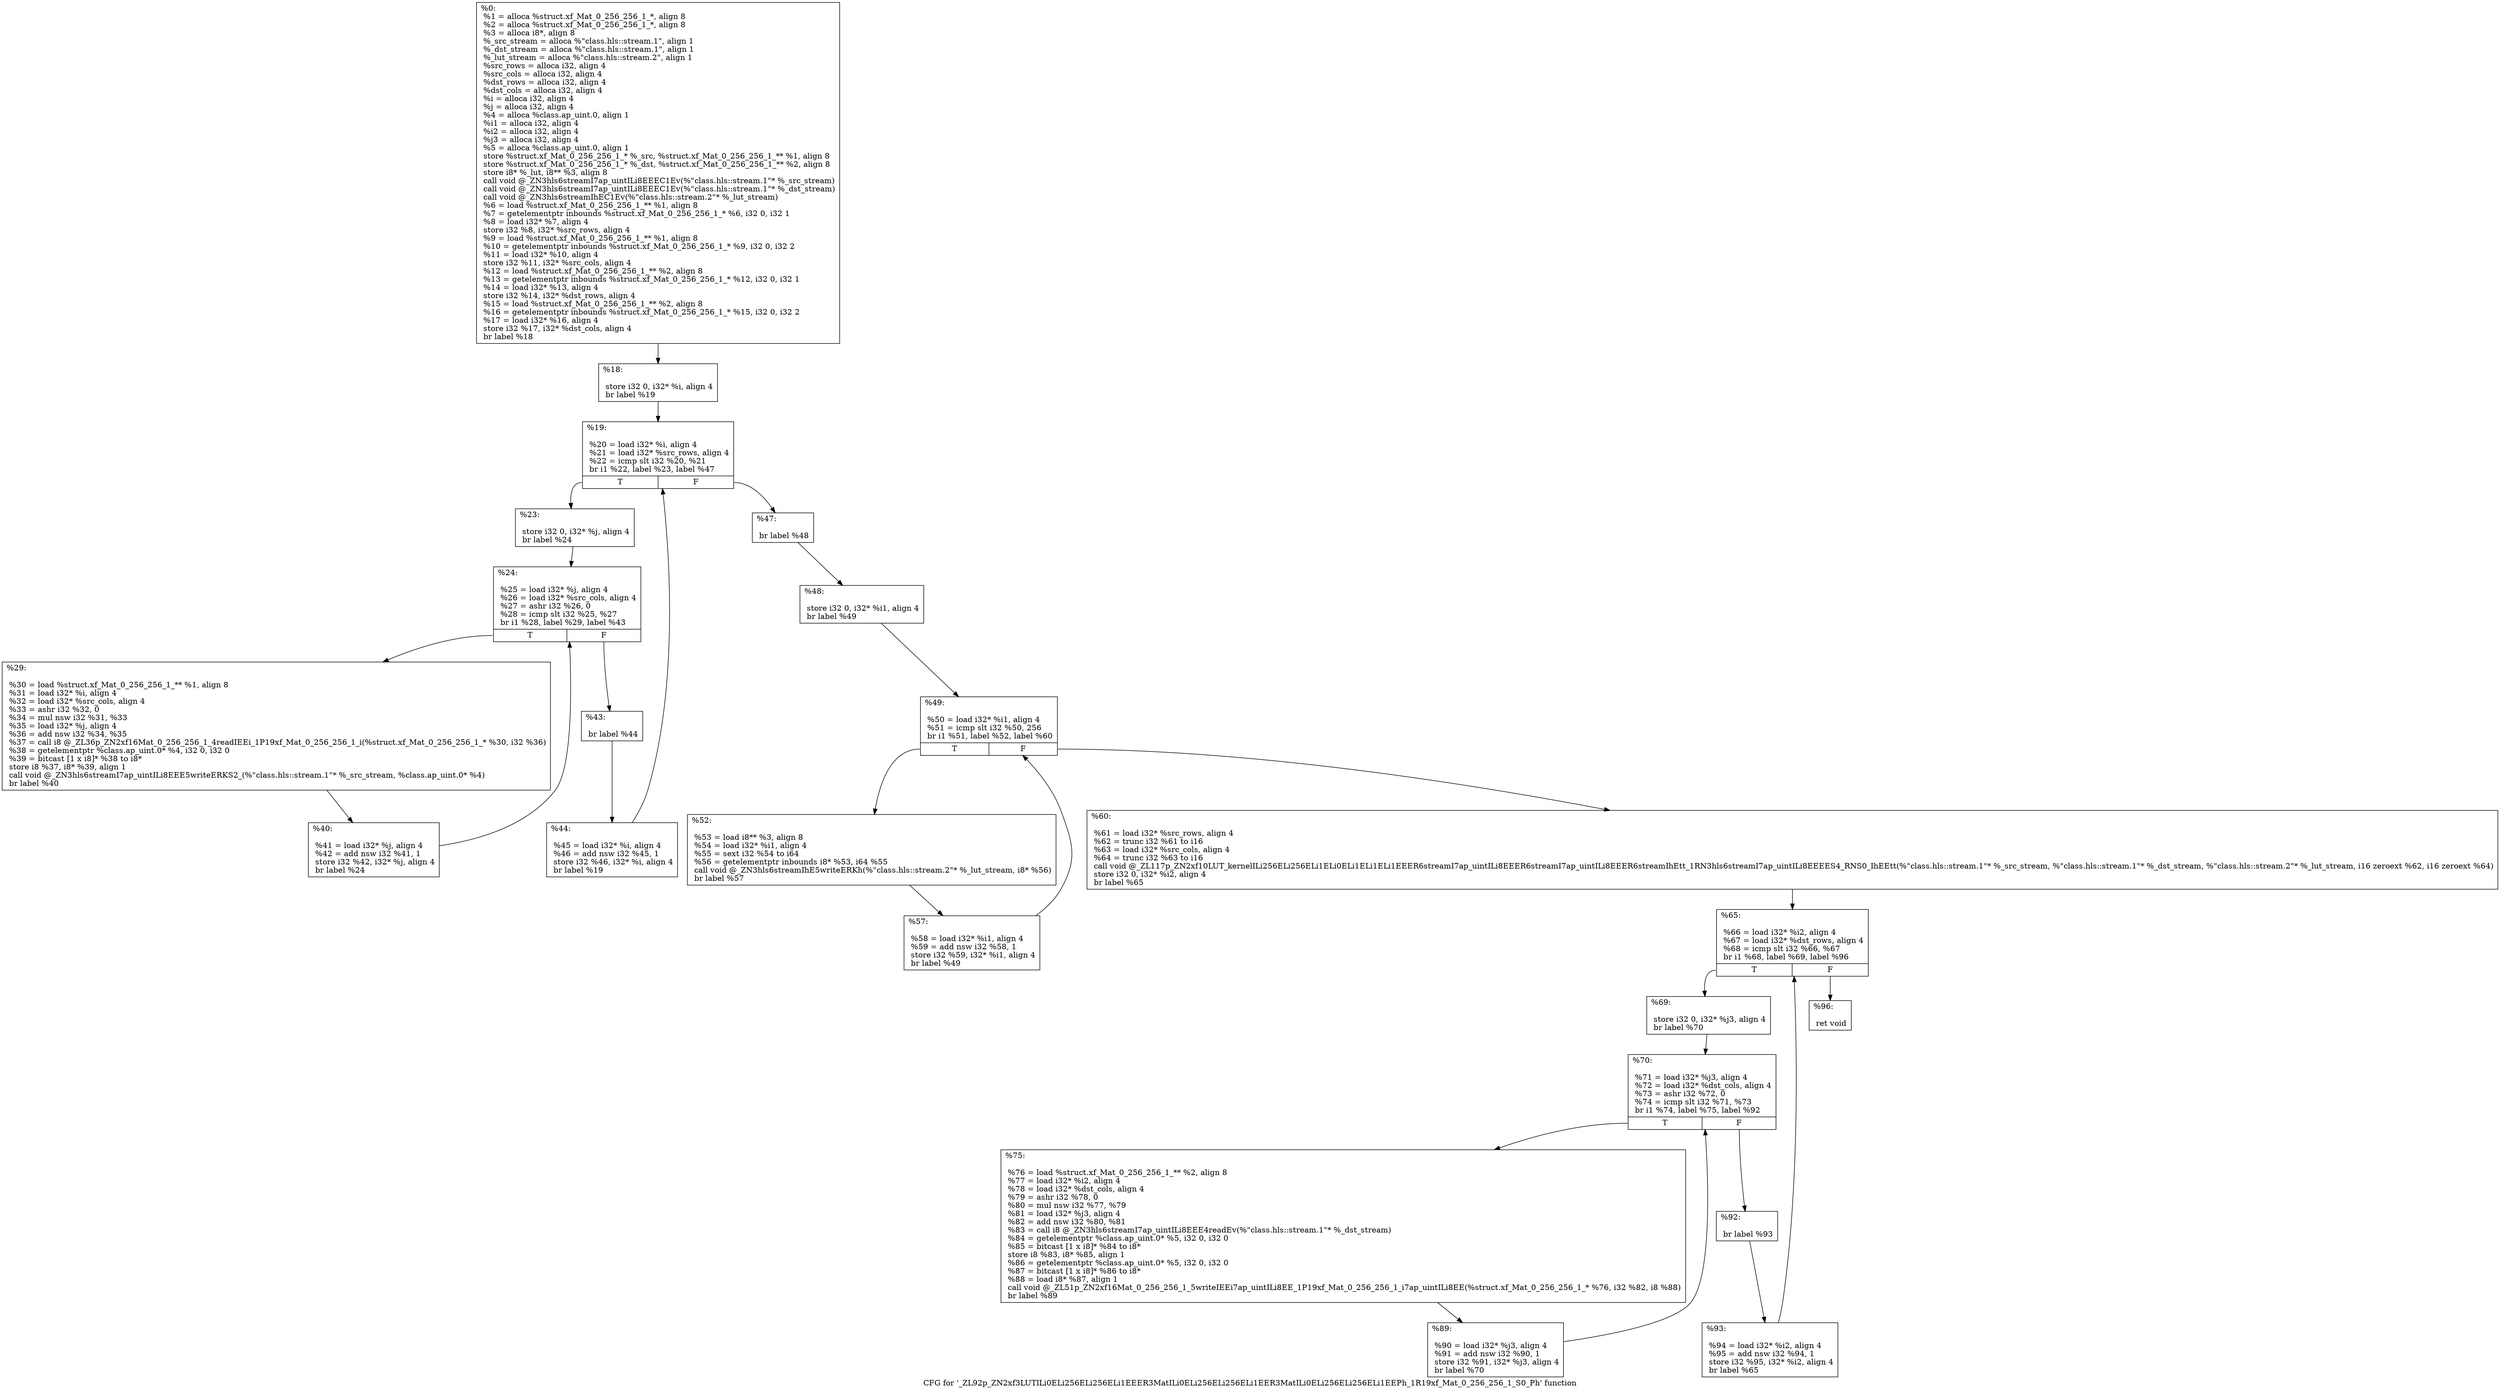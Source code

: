 digraph "CFG for '_ZL92p_ZN2xf3LUTILi0ELi256ELi256ELi1EEER3MatILi0ELi256ELi256ELi1EER3MatILi0ELi256ELi256ELi1EEPh_1R19xf_Mat_0_256_256_1_S0_Ph' function" {
	label="CFG for '_ZL92p_ZN2xf3LUTILi0ELi256ELi256ELi1EEER3MatILi0ELi256ELi256ELi1EER3MatILi0ELi256ELi256ELi1EEPh_1R19xf_Mat_0_256_256_1_S0_Ph' function";

	Node0x24f4580 [shape=record,label="{%0:\l  %1 = alloca %struct.xf_Mat_0_256_256_1_*, align 8\l  %2 = alloca %struct.xf_Mat_0_256_256_1_*, align 8\l  %3 = alloca i8*, align 8\l  %_src_stream = alloca %\"class.hls::stream.1\", align 1\l  %_dst_stream = alloca %\"class.hls::stream.1\", align 1\l  %_lut_stream = alloca %\"class.hls::stream.2\", align 1\l  %src_rows = alloca i32, align 4\l  %src_cols = alloca i32, align 4\l  %dst_rows = alloca i32, align 4\l  %dst_cols = alloca i32, align 4\l  %i = alloca i32, align 4\l  %j = alloca i32, align 4\l  %4 = alloca %class.ap_uint.0, align 1\l  %i1 = alloca i32, align 4\l  %i2 = alloca i32, align 4\l  %j3 = alloca i32, align 4\l  %5 = alloca %class.ap_uint.0, align 1\l  store %struct.xf_Mat_0_256_256_1_* %_src, %struct.xf_Mat_0_256_256_1_** %1, align 8\l  store %struct.xf_Mat_0_256_256_1_* %_dst, %struct.xf_Mat_0_256_256_1_** %2, align 8\l  store i8* %_lut, i8** %3, align 8\l  call void @_ZN3hls6streamI7ap_uintILi8EEEC1Ev(%\"class.hls::stream.1\"* %_src_stream)\l  call void @_ZN3hls6streamI7ap_uintILi8EEEC1Ev(%\"class.hls::stream.1\"* %_dst_stream)\l  call void @_ZN3hls6streamIhEC1Ev(%\"class.hls::stream.2\"* %_lut_stream)\l  %6 = load %struct.xf_Mat_0_256_256_1_** %1, align 8\l  %7 = getelementptr inbounds %struct.xf_Mat_0_256_256_1_* %6, i32 0, i32 1\l  %8 = load i32* %7, align 4\l  store i32 %8, i32* %src_rows, align 4\l  %9 = load %struct.xf_Mat_0_256_256_1_** %1, align 8\l  %10 = getelementptr inbounds %struct.xf_Mat_0_256_256_1_* %9, i32 0, i32 2\l  %11 = load i32* %10, align 4\l  store i32 %11, i32* %src_cols, align 4\l  %12 = load %struct.xf_Mat_0_256_256_1_** %2, align 8\l  %13 = getelementptr inbounds %struct.xf_Mat_0_256_256_1_* %12, i32 0, i32 1\l  %14 = load i32* %13, align 4\l  store i32 %14, i32* %dst_rows, align 4\l  %15 = load %struct.xf_Mat_0_256_256_1_** %2, align 8\l  %16 = getelementptr inbounds %struct.xf_Mat_0_256_256_1_* %15, i32 0, i32 2\l  %17 = load i32* %16, align 4\l  store i32 %17, i32* %dst_cols, align 4\l  br label %18\l}"];
	Node0x24f4580 -> Node0x24f60b0;
	Node0x24f60b0 [shape=record,label="{%18:\l\l  store i32 0, i32* %i, align 4\l  br label %19\l}"];
	Node0x24f60b0 -> Node0x24f6220;
	Node0x24f6220 [shape=record,label="{%19:\l\l  %20 = load i32* %i, align 4\l  %21 = load i32* %src_rows, align 4\l  %22 = icmp slt i32 %20, %21\l  br i1 %22, label %23, label %47\l|{<s0>T|<s1>F}}"];
	Node0x24f6220:s0 -> Node0x24f6490;
	Node0x24f6220:s1 -> Node0x24f64f0;
	Node0x24f6490 [shape=record,label="{%23:\l\l  store i32 0, i32* %j, align 4\l  br label %24\l}"];
	Node0x24f6490 -> Node0x24f66d0;
	Node0x24f66d0 [shape=record,label="{%24:\l\l  %25 = load i32* %j, align 4\l  %26 = load i32* %src_cols, align 4\l  %27 = ashr i32 %26, 0\l  %28 = icmp slt i32 %25, %27\l  br i1 %28, label %29, label %43\l|{<s0>T|<s1>F}}"];
	Node0x24f66d0:s0 -> Node0x24f69d0;
	Node0x24f66d0:s1 -> Node0x24f6a30;
	Node0x24f69d0 [shape=record,label="{%29:\l\l  %30 = load %struct.xf_Mat_0_256_256_1_** %1, align 8\l  %31 = load i32* %i, align 4\l  %32 = load i32* %src_cols, align 4\l  %33 = ashr i32 %32, 0\l  %34 = mul nsw i32 %31, %33\l  %35 = load i32* %j, align 4\l  %36 = add nsw i32 %34, %35\l  %37 = call i8 @_ZL36p_ZN2xf16Mat_0_256_256_1_4readIEEi_1P19xf_Mat_0_256_256_1_i(%struct.xf_Mat_0_256_256_1_* %30, i32 %36)\l  %38 = getelementptr %class.ap_uint.0* %4, i32 0, i32 0\l  %39 = bitcast [1 x i8]* %38 to i8*\l  store i8 %37, i8* %39, align 1\l  call void @_ZN3hls6streamI7ap_uintILi8EEE5writeERKS2_(%\"class.hls::stream.1\"* %_src_stream, %class.ap_uint.0* %4)\l  br label %40\l}"];
	Node0x24f69d0 -> Node0x24f7570;
	Node0x24f7570 [shape=record,label="{%40:\l\l  %41 = load i32* %j, align 4\l  %42 = add nsw i32 %41, 1\l  store i32 %42, i32* %j, align 4\l  br label %24\l}"];
	Node0x24f7570 -> Node0x24f66d0;
	Node0x24f6a30 [shape=record,label="{%43:\l\l  br label %44\l}"];
	Node0x24f6a30 -> Node0x24f78b0;
	Node0x24f78b0 [shape=record,label="{%44:\l\l  %45 = load i32* %i, align 4\l  %46 = add nsw i32 %45, 1\l  store i32 %46, i32* %i, align 4\l  br label %19\l}"];
	Node0x24f78b0 -> Node0x24f6220;
	Node0x24f64f0 [shape=record,label="{%47:\l\l  br label %48\l}"];
	Node0x24f64f0 -> Node0x24f7bb0;
	Node0x24f7bb0 [shape=record,label="{%48:\l\l  store i32 0, i32* %i1, align 4\l  br label %49\l}"];
	Node0x24f7bb0 -> Node0x24f7d20;
	Node0x24f7d20 [shape=record,label="{%49:\l\l  %50 = load i32* %i1, align 4\l  %51 = icmp slt i32 %50, 256\l  br i1 %51, label %52, label %60\l|{<s0>T|<s1>F}}"];
	Node0x24f7d20:s0 -> Node0x24f7f10;
	Node0x24f7d20:s1 -> Node0x24f7f70;
	Node0x24f7f10 [shape=record,label="{%52:\l\l  %53 = load i8** %3, align 8\l  %54 = load i32* %i1, align 4\l  %55 = sext i32 %54 to i64\l  %56 = getelementptr inbounds i8* %53, i64 %55\l  call void @_ZN3hls6streamIhE5writeERKh(%\"class.hls::stream.2\"* %_lut_stream, i8* %56)\l  br label %57\l}"];
	Node0x24f7f10 -> Node0x24f8400;
	Node0x24f8400 [shape=record,label="{%57:\l\l  %58 = load i32* %i1, align 4\l  %59 = add nsw i32 %58, 1\l  store i32 %59, i32* %i1, align 4\l  br label %49\l}"];
	Node0x24f8400 -> Node0x24f7d20;
	Node0x24f7f70 [shape=record,label="{%60:\l\l  %61 = load i32* %src_rows, align 4\l  %62 = trunc i32 %61 to i16\l  %63 = load i32* %src_cols, align 4\l  %64 = trunc i32 %63 to i16\l  call void @_ZL117p_ZN2xf10LUT_kernelILi256ELi256ELi1ELi0ELi1ELi1ELi1EEER6streamI7ap_uintILi8EEER6streamI7ap_uintILi8EEER6streamIhEtt_1RN3hls6streamI7ap_uintILi8EEEES4_RNS0_IhEEtt(%\"class.hls::stream.1\"* %_src_stream, %\"class.hls::stream.1\"* %_dst_stream, %\"class.hls::stream.2\"* %_lut_stream, i16 zeroext %62, i16 zeroext %64)\l  store i32 0, i32* %i2, align 4\l  br label %65\l}"];
	Node0x24f7f70 -> Node0x24f9130;
	Node0x24f9130 [shape=record,label="{%65:\l\l  %66 = load i32* %i2, align 4\l  %67 = load i32* %dst_rows, align 4\l  %68 = icmp slt i32 %66, %67\l  br i1 %68, label %69, label %96\l|{<s0>T|<s1>F}}"];
	Node0x24f9130:s0 -> Node0x24f93a0;
	Node0x24f9130:s1 -> Node0x24f9400;
	Node0x24f93a0 [shape=record,label="{%69:\l\l  store i32 0, i32* %j3, align 4\l  br label %70\l}"];
	Node0x24f93a0 -> Node0x24f95e0;
	Node0x24f95e0 [shape=record,label="{%70:\l\l  %71 = load i32* %j3, align 4\l  %72 = load i32* %dst_cols, align 4\l  %73 = ashr i32 %72, 0\l  %74 = icmp slt i32 %71, %73\l  br i1 %74, label %75, label %92\l|{<s0>T|<s1>F}}"];
	Node0x24f95e0:s0 -> Node0x24f98e0;
	Node0x24f95e0:s1 -> Node0x24f9940;
	Node0x24f98e0 [shape=record,label="{%75:\l\l  %76 = load %struct.xf_Mat_0_256_256_1_** %2, align 8\l  %77 = load i32* %i2, align 4\l  %78 = load i32* %dst_cols, align 4\l  %79 = ashr i32 %78, 0\l  %80 = mul nsw i32 %77, %79\l  %81 = load i32* %j3, align 4\l  %82 = add nsw i32 %80, %81\l  %83 = call i8 @_ZN3hls6streamI7ap_uintILi8EEE4readEv(%\"class.hls::stream.1\"* %_dst_stream)\l  %84 = getelementptr %class.ap_uint.0* %5, i32 0, i32 0\l  %85 = bitcast [1 x i8]* %84 to i8*\l  store i8 %83, i8* %85, align 1\l  %86 = getelementptr %class.ap_uint.0* %5, i32 0, i32 0\l  %87 = bitcast [1 x i8]* %86 to i8*\l  %88 = load i8* %87, align 1\l  call void @_ZL51p_ZN2xf16Mat_0_256_256_1_5writeIEEi7ap_uintILi8EE_1P19xf_Mat_0_256_256_1_i7ap_uintILi8EE(%struct.xf_Mat_0_256_256_1_* %76, i32 %82, i8 %88)\l  br label %89\l}"];
	Node0x24f98e0 -> Node0x24fa620;
	Node0x24fa620 [shape=record,label="{%89:\l\l  %90 = load i32* %j3, align 4\l  %91 = add nsw i32 %90, 1\l  store i32 %91, i32* %j3, align 4\l  br label %70\l}"];
	Node0x24fa620 -> Node0x24f95e0;
	Node0x24f9940 [shape=record,label="{%92:\l\l  br label %93\l}"];
	Node0x24f9940 -> Node0x24fa960;
	Node0x24fa960 [shape=record,label="{%93:\l\l  %94 = load i32* %i2, align 4\l  %95 = add nsw i32 %94, 1\l  store i32 %95, i32* %i2, align 4\l  br label %65\l}"];
	Node0x24fa960 -> Node0x24f9130;
	Node0x24f9400 [shape=record,label="{%96:\l\l  ret void\l}"];
}

